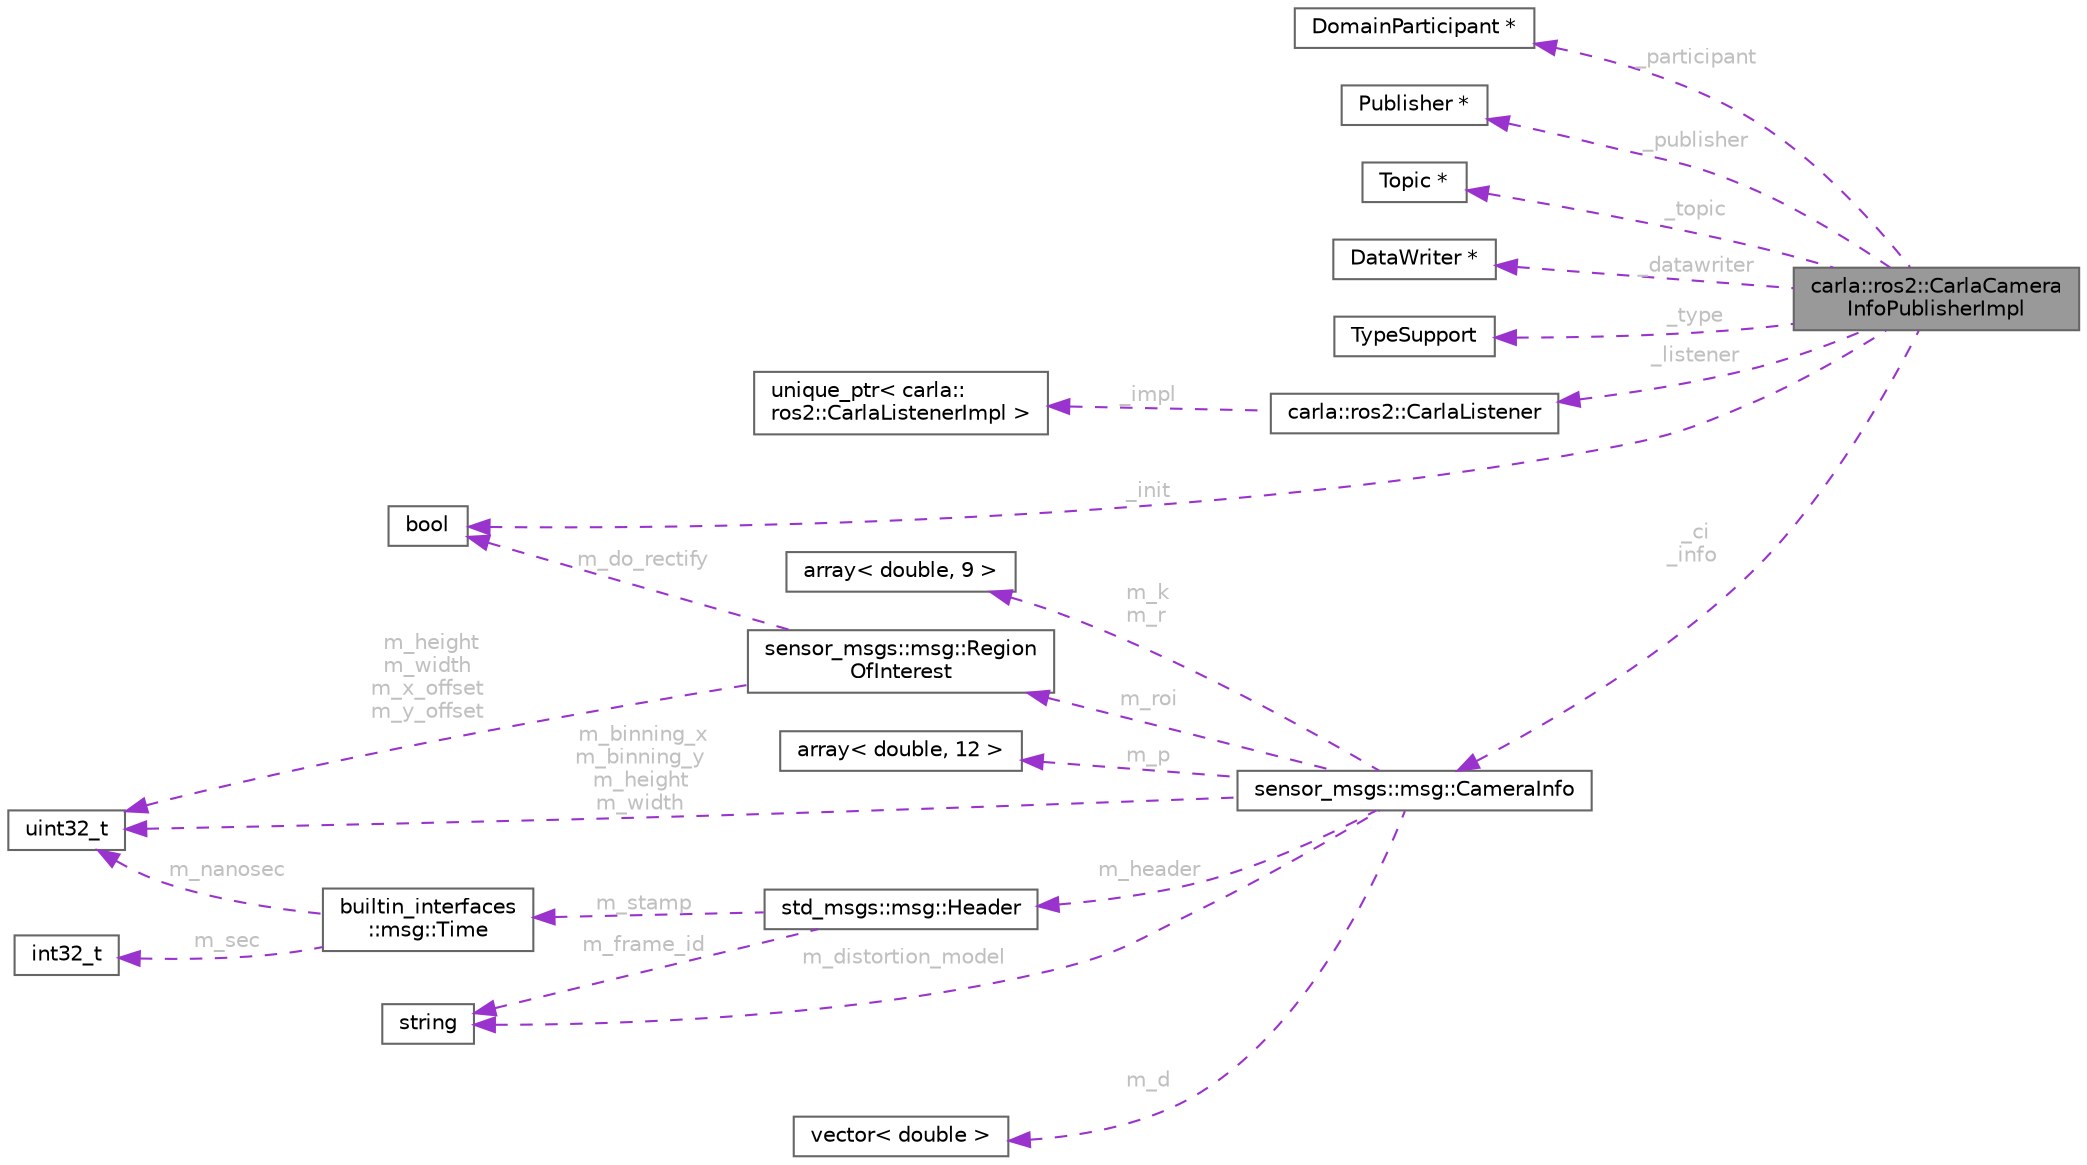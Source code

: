 digraph "carla::ros2::CarlaCameraInfoPublisherImpl"
{
 // INTERACTIVE_SVG=YES
 // LATEX_PDF_SIZE
  bgcolor="transparent";
  edge [fontname=Helvetica,fontsize=10,labelfontname=Helvetica,labelfontsize=10];
  node [fontname=Helvetica,fontsize=10,shape=box,height=0.2,width=0.4];
  rankdir="LR";
  Node1 [id="Node000001",label="carla::ros2::CarlaCamera\lInfoPublisherImpl",height=0.2,width=0.4,color="gray40", fillcolor="grey60", style="filled", fontcolor="black",tooltip=" "];
  Node2 -> Node1 [id="edge1_Node000001_Node000002",dir="back",color="darkorchid3",style="dashed",tooltip=" ",label=" _participant",fontcolor="grey" ];
  Node2 [id="Node000002",label="DomainParticipant *",height=0.2,width=0.4,color="gray40", fillcolor="white", style="filled",tooltip=" "];
  Node3 -> Node1 [id="edge2_Node000001_Node000003",dir="back",color="darkorchid3",style="dashed",tooltip=" ",label=" _publisher",fontcolor="grey" ];
  Node3 [id="Node000003",label="Publisher *",height=0.2,width=0.4,color="gray40", fillcolor="white", style="filled",tooltip=" "];
  Node4 -> Node1 [id="edge3_Node000001_Node000004",dir="back",color="darkorchid3",style="dashed",tooltip=" ",label=" _topic",fontcolor="grey" ];
  Node4 [id="Node000004",label="Topic *",height=0.2,width=0.4,color="gray40", fillcolor="white", style="filled",tooltip=" "];
  Node5 -> Node1 [id="edge4_Node000001_Node000005",dir="back",color="darkorchid3",style="dashed",tooltip=" ",label=" _datawriter",fontcolor="grey" ];
  Node5 [id="Node000005",label="DataWriter *",height=0.2,width=0.4,color="gray40", fillcolor="white", style="filled",tooltip=" "];
  Node6 -> Node1 [id="edge5_Node000001_Node000006",dir="back",color="darkorchid3",style="dashed",tooltip=" ",label=" _type",fontcolor="grey" ];
  Node6 [id="Node000006",label="TypeSupport",height=0.2,width=0.4,color="gray40", fillcolor="white", style="filled",tooltip=" "];
  Node7 -> Node1 [id="edge6_Node000001_Node000007",dir="back",color="darkorchid3",style="dashed",tooltip=" ",label=" _listener",fontcolor="grey" ];
  Node7 [id="Node000007",label="carla::ros2::CarlaListener",height=0.2,width=0.4,color="gray40", fillcolor="white", style="filled",URL="$d9/d48/classcarla_1_1ros2_1_1CarlaListener.html",tooltip=" "];
  Node8 -> Node7 [id="edge7_Node000007_Node000008",dir="back",color="darkorchid3",style="dashed",tooltip=" ",label=" _impl",fontcolor="grey" ];
  Node8 [id="Node000008",label="unique_ptr\< carla::\lros2::CarlaListenerImpl \>",height=0.2,width=0.4,color="gray40", fillcolor="white", style="filled",tooltip=" "];
  Node9 -> Node1 [id="edge8_Node000001_Node000009",dir="back",color="darkorchid3",style="dashed",tooltip=" ",label=" _init",fontcolor="grey" ];
  Node9 [id="Node000009",label="bool",height=0.2,width=0.4,color="gray40", fillcolor="white", style="filled",tooltip=" "];
  Node10 -> Node1 [id="edge9_Node000001_Node000010",dir="back",color="darkorchid3",style="dashed",tooltip=" ",label=" _ci\n_info",fontcolor="grey" ];
  Node10 [id="Node000010",label="sensor_msgs::msg::CameraInfo",height=0.2,width=0.4,color="gray40", fillcolor="white", style="filled",URL="$d7/d52/classsensor__msgs_1_1msg_1_1CameraInfo.html",tooltip="This class represents the structure CameraInfo defined by the user in the IDL file."];
  Node11 -> Node10 [id="edge10_Node000010_Node000011",dir="back",color="darkorchid3",style="dashed",tooltip=" ",label=" m_header",fontcolor="grey" ];
  Node11 [id="Node000011",label="std_msgs::msg::Header",height=0.2,width=0.4,color="gray40", fillcolor="white", style="filled",URL="$d8/d15/classstd__msgs_1_1msg_1_1Header.html",tooltip="This class represents the structure Header defined by the user in the IDL file."];
  Node12 -> Node11 [id="edge11_Node000011_Node000012",dir="back",color="darkorchid3",style="dashed",tooltip=" ",label=" m_stamp",fontcolor="grey" ];
  Node12 [id="Node000012",label="builtin_interfaces\l::msg::Time",height=0.2,width=0.4,color="gray40", fillcolor="white", style="filled",URL="$da/d39/classbuiltin__interfaces_1_1msg_1_1Time.html",tooltip="This class represents the structure Time defined by the user in the IDL file."];
  Node13 -> Node12 [id="edge12_Node000012_Node000013",dir="back",color="darkorchid3",style="dashed",tooltip=" ",label=" m_sec",fontcolor="grey" ];
  Node13 [id="Node000013",label="int32_t",height=0.2,width=0.4,color="gray40", fillcolor="white", style="filled",tooltip=" "];
  Node14 -> Node12 [id="edge13_Node000012_Node000014",dir="back",color="darkorchid3",style="dashed",tooltip=" ",label=" m_nanosec",fontcolor="grey" ];
  Node14 [id="Node000014",label="uint32_t",height=0.2,width=0.4,color="gray40", fillcolor="white", style="filled",tooltip=" "];
  Node15 -> Node11 [id="edge14_Node000011_Node000015",dir="back",color="darkorchid3",style="dashed",tooltip=" ",label=" m_frame_id",fontcolor="grey" ];
  Node15 [id="Node000015",label="string",height=0.2,width=0.4,color="gray40", fillcolor="white", style="filled",tooltip=" "];
  Node14 -> Node10 [id="edge15_Node000010_Node000014",dir="back",color="darkorchid3",style="dashed",tooltip=" ",label=" m_binning_x\nm_binning_y\nm_height\nm_width",fontcolor="grey" ];
  Node15 -> Node10 [id="edge16_Node000010_Node000015",dir="back",color="darkorchid3",style="dashed",tooltip=" ",label=" m_distortion_model",fontcolor="grey" ];
  Node16 -> Node10 [id="edge17_Node000010_Node000016",dir="back",color="darkorchid3",style="dashed",tooltip=" ",label=" m_d",fontcolor="grey" ];
  Node16 [id="Node000016",label="vector\< double \>",height=0.2,width=0.4,color="gray40", fillcolor="white", style="filled",tooltip=" "];
  Node17 -> Node10 [id="edge18_Node000010_Node000017",dir="back",color="darkorchid3",style="dashed",tooltip=" ",label=" m_k\nm_r",fontcolor="grey" ];
  Node17 [id="Node000017",label="array\< double, 9 \>",height=0.2,width=0.4,color="gray40", fillcolor="white", style="filled",tooltip=" "];
  Node18 -> Node10 [id="edge19_Node000010_Node000018",dir="back",color="darkorchid3",style="dashed",tooltip=" ",label=" m_p",fontcolor="grey" ];
  Node18 [id="Node000018",label="array\< double, 12 \>",height=0.2,width=0.4,color="gray40", fillcolor="white", style="filled",tooltip=" "];
  Node19 -> Node10 [id="edge20_Node000010_Node000019",dir="back",color="darkorchid3",style="dashed",tooltip=" ",label=" m_roi",fontcolor="grey" ];
  Node19 [id="Node000019",label="sensor_msgs::msg::Region\lOfInterest",height=0.2,width=0.4,color="gray40", fillcolor="white", style="filled",URL="$d7/de7/classsensor__msgs_1_1msg_1_1RegionOfInterest.html",tooltip="This class represents the structure RegionOfInterest defined by the user in the IDL file."];
  Node14 -> Node19 [id="edge21_Node000019_Node000014",dir="back",color="darkorchid3",style="dashed",tooltip=" ",label=" m_height\nm_width\nm_x_offset\nm_y_offset",fontcolor="grey" ];
  Node9 -> Node19 [id="edge22_Node000019_Node000009",dir="back",color="darkorchid3",style="dashed",tooltip=" ",label=" m_do_rectify",fontcolor="grey" ];
}
